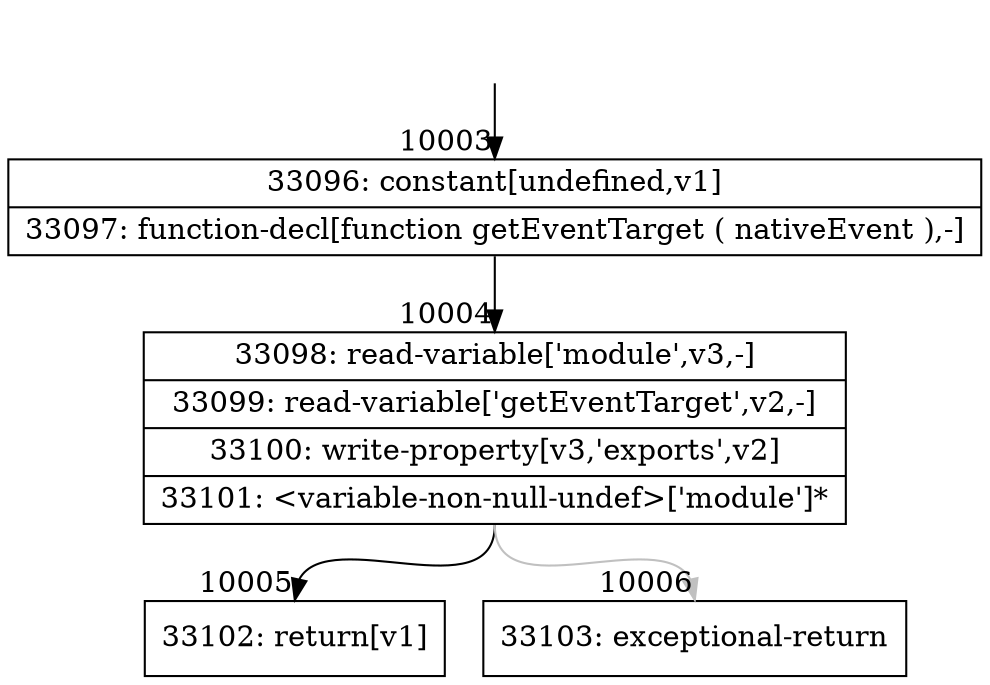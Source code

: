 digraph {
rankdir="TD"
BB_entry746[shape=none,label=""];
BB_entry746 -> BB10003 [tailport=s, headport=n, headlabel="    10003"]
BB10003 [shape=record label="{33096: constant[undefined,v1]|33097: function-decl[function getEventTarget ( nativeEvent ),-]}" ] 
BB10003 -> BB10004 [tailport=s, headport=n, headlabel="      10004"]
BB10004 [shape=record label="{33098: read-variable['module',v3,-]|33099: read-variable['getEventTarget',v2,-]|33100: write-property[v3,'exports',v2]|33101: \<variable-non-null-undef\>['module']*}" ] 
BB10004 -> BB10005 [tailport=s, headport=n, headlabel="      10005"]
BB10004 -> BB10006 [tailport=s, headport=n, color=gray, headlabel="      10006"]
BB10005 [shape=record label="{33102: return[v1]}" ] 
BB10006 [shape=record label="{33103: exceptional-return}" ] 
//#$~ 17870
}
